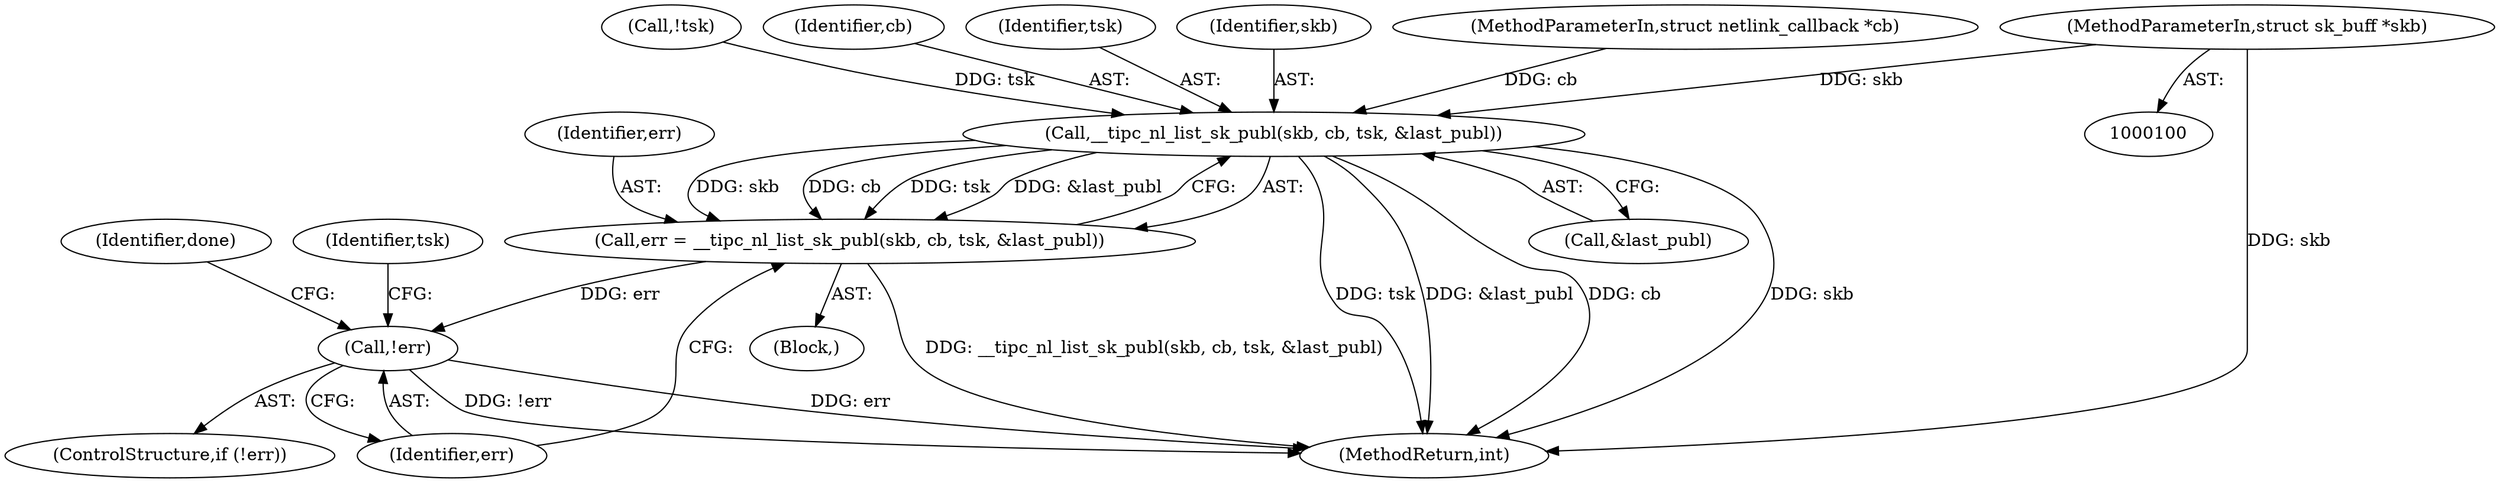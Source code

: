 digraph "0_linux_45e093ae2830cd1264677d47ff9a95a71f5d9f9c@pointer" {
"1000101" [label="(MethodParameterIn,struct sk_buff *skb)"];
"1000212" [label="(Call,__tipc_nl_list_sk_publ(skb, cb, tsk, &last_publ))"];
"1000210" [label="(Call,err = __tipc_nl_list_sk_publ(skb, cb, tsk, &last_publ))"];
"1000219" [label="(Call,!err)"];
"1000212" [label="(Call,__tipc_nl_list_sk_publ(skb, cb, tsk, &last_publ))"];
"1000102" [label="(MethodParameterIn,struct netlink_callback *cb)"];
"1000222" [label="(Identifier,done)"];
"1000200" [label="(Call,!tsk)"];
"1000219" [label="(Call,!err)"];
"1000218" [label="(ControlStructure,if (!err))"];
"1000101" [label="(MethodParameterIn,struct sk_buff *skb)"];
"1000210" [label="(Call,err = __tipc_nl_list_sk_publ(skb, cb, tsk, &last_publ))"];
"1000220" [label="(Identifier,err)"];
"1000227" [label="(Identifier,tsk)"];
"1000216" [label="(Call,&last_publ)"];
"1000214" [label="(Identifier,cb)"];
"1000215" [label="(Identifier,tsk)"];
"1000103" [label="(Block,)"];
"1000211" [label="(Identifier,err)"];
"1000213" [label="(Identifier,skb)"];
"1000259" [label="(MethodReturn,int)"];
"1000101" -> "1000100"  [label="AST: "];
"1000101" -> "1000259"  [label="DDG: skb"];
"1000101" -> "1000212"  [label="DDG: skb"];
"1000212" -> "1000210"  [label="AST: "];
"1000212" -> "1000216"  [label="CFG: "];
"1000213" -> "1000212"  [label="AST: "];
"1000214" -> "1000212"  [label="AST: "];
"1000215" -> "1000212"  [label="AST: "];
"1000216" -> "1000212"  [label="AST: "];
"1000210" -> "1000212"  [label="CFG: "];
"1000212" -> "1000259"  [label="DDG: &last_publ"];
"1000212" -> "1000259"  [label="DDG: cb"];
"1000212" -> "1000259"  [label="DDG: skb"];
"1000212" -> "1000259"  [label="DDG: tsk"];
"1000212" -> "1000210"  [label="DDG: skb"];
"1000212" -> "1000210"  [label="DDG: cb"];
"1000212" -> "1000210"  [label="DDG: tsk"];
"1000212" -> "1000210"  [label="DDG: &last_publ"];
"1000102" -> "1000212"  [label="DDG: cb"];
"1000200" -> "1000212"  [label="DDG: tsk"];
"1000210" -> "1000103"  [label="AST: "];
"1000211" -> "1000210"  [label="AST: "];
"1000220" -> "1000210"  [label="CFG: "];
"1000210" -> "1000259"  [label="DDG: __tipc_nl_list_sk_publ(skb, cb, tsk, &last_publ)"];
"1000210" -> "1000219"  [label="DDG: err"];
"1000219" -> "1000218"  [label="AST: "];
"1000219" -> "1000220"  [label="CFG: "];
"1000220" -> "1000219"  [label="AST: "];
"1000222" -> "1000219"  [label="CFG: "];
"1000227" -> "1000219"  [label="CFG: "];
"1000219" -> "1000259"  [label="DDG: !err"];
"1000219" -> "1000259"  [label="DDG: err"];
}
